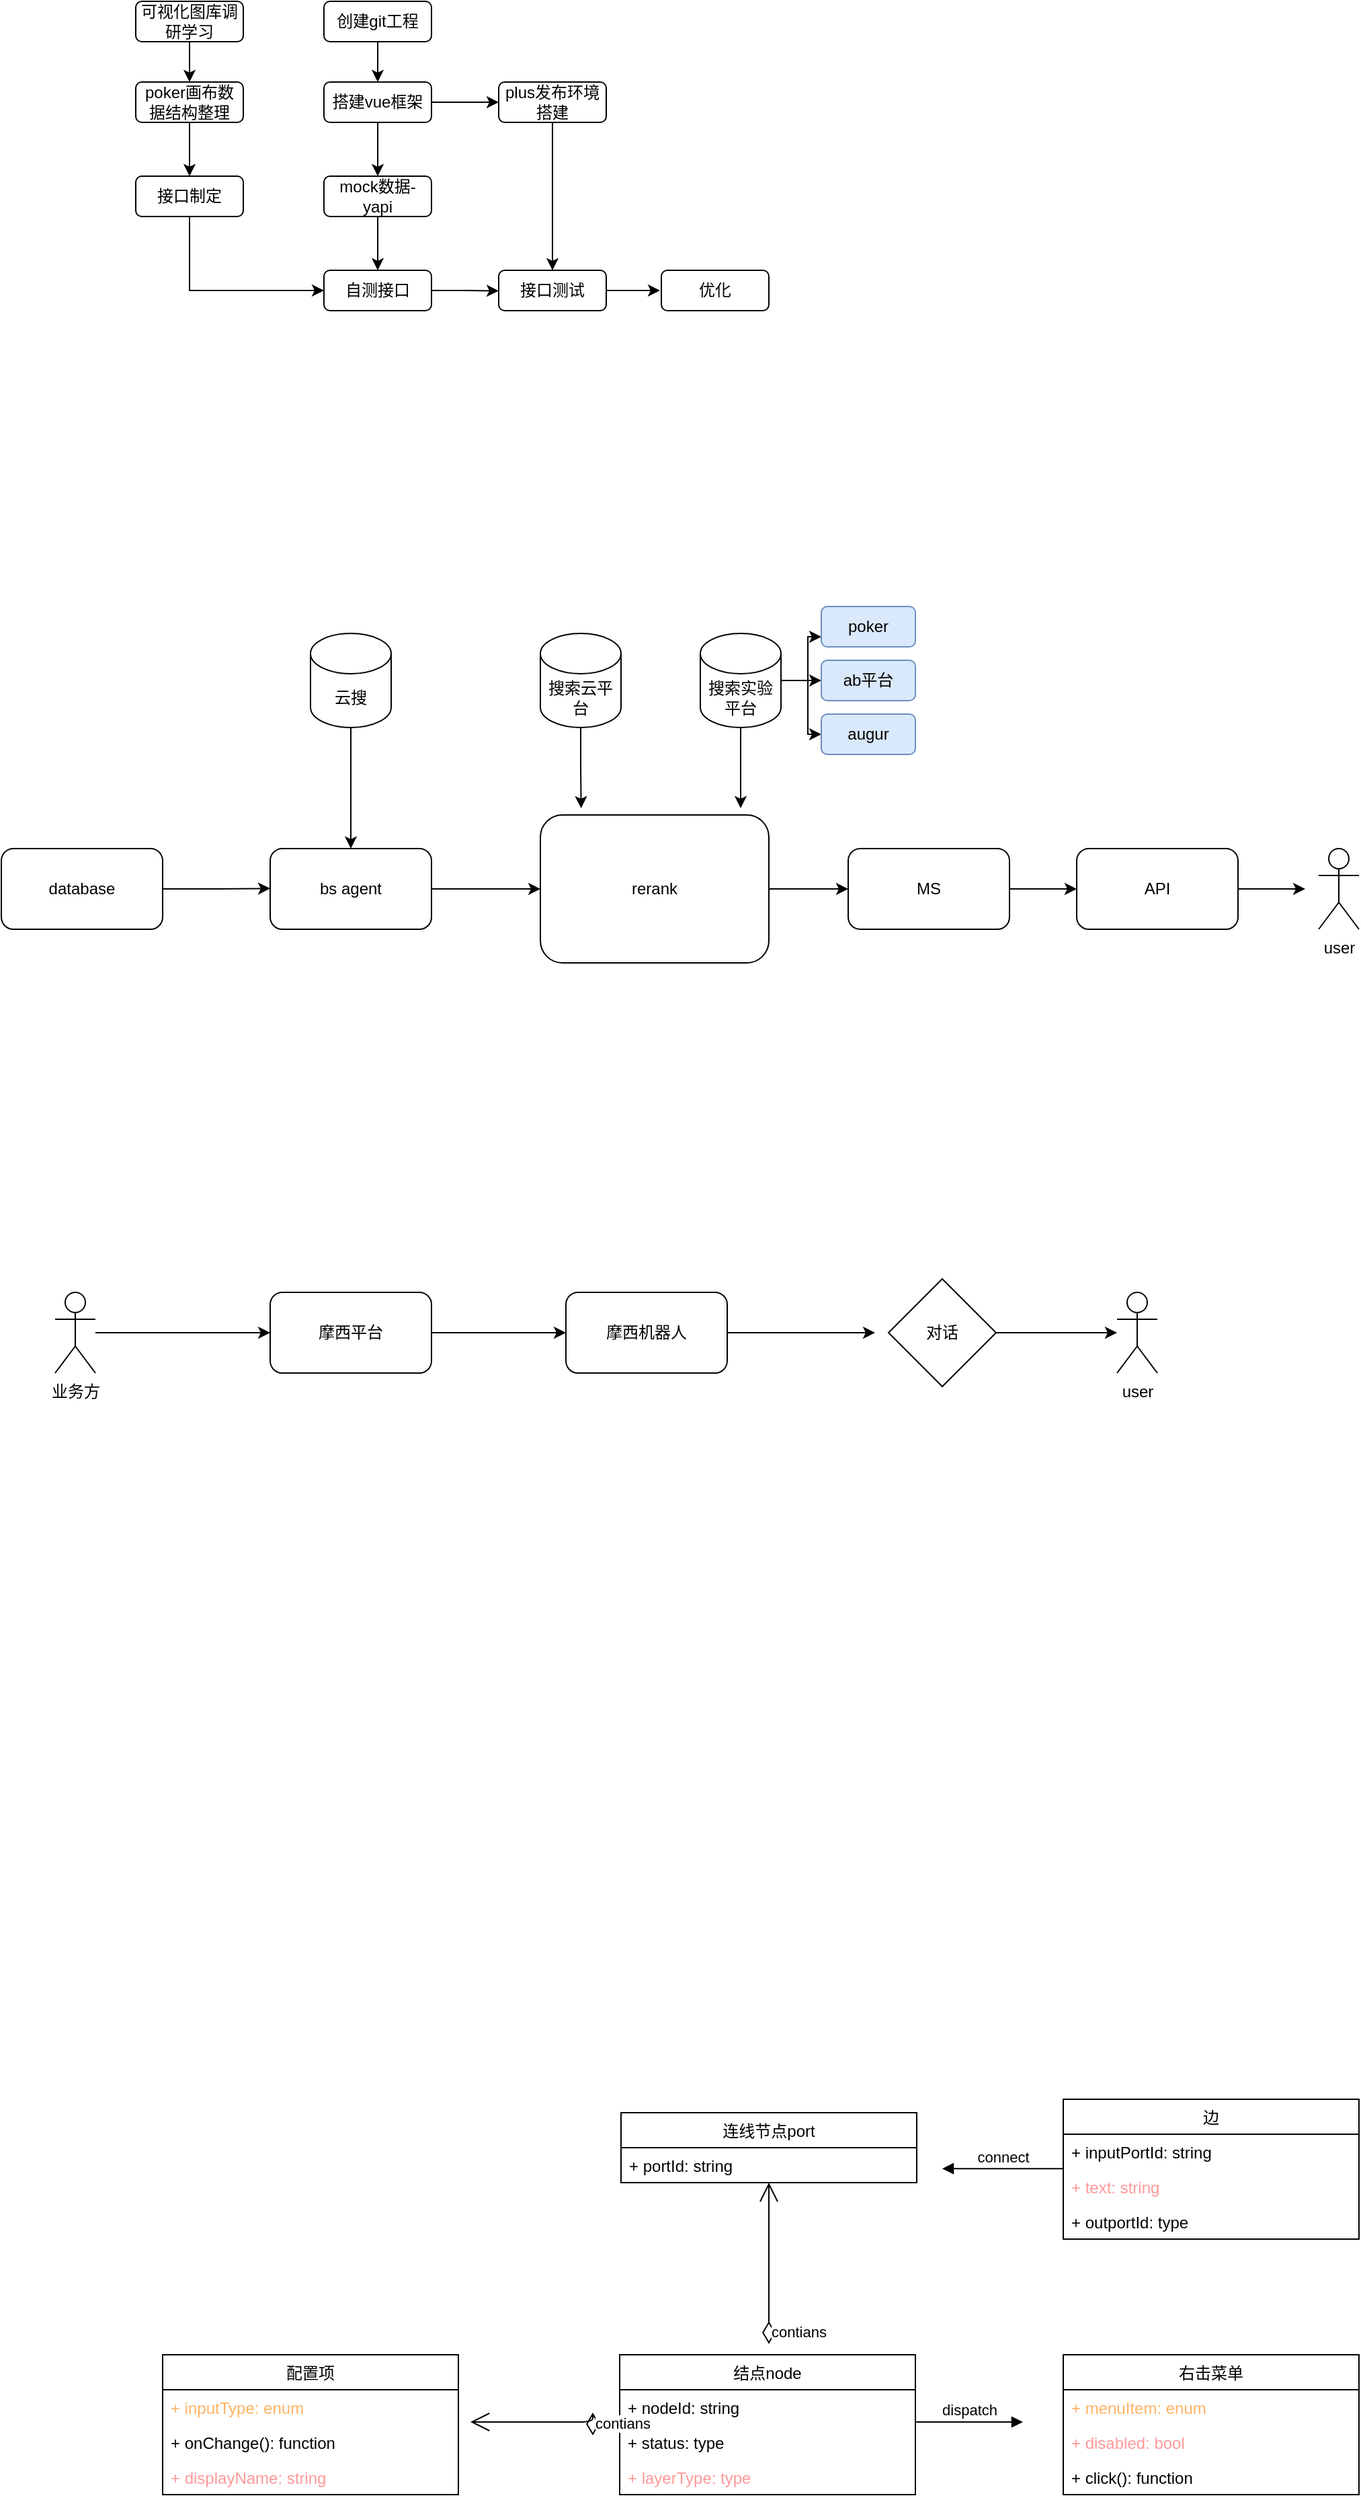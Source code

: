<mxfile version="14.5.4" type="github">
  <diagram id="86kJOD3FTfGB_nQPswBw" name="Page-1">
    <mxGraphModel dx="1188" dy="688" grid="1" gridSize="10" guides="1" tooltips="1" connect="1" arrows="0" fold="1" page="1" pageScale="1" pageWidth="2339" pageHeight="3300" math="0" shadow="0">
      <root>
        <mxCell id="0" />
        <mxCell id="1" parent="0" />
        <mxCell id="sa9-YUfNtSEigvUhd7ZV-4" style="edgeStyle=orthogonalEdgeStyle;rounded=0;orthogonalLoop=1;jettySize=auto;html=1;" parent="1" source="sa9-YUfNtSEigvUhd7ZV-2" edge="1">
          <mxGeometry relative="1" as="geometry">
            <mxPoint x="340" y="140" as="targetPoint" />
          </mxGeometry>
        </mxCell>
        <mxCell id="sa9-YUfNtSEigvUhd7ZV-2" value="创建git工程" style="rounded=1;whiteSpace=wrap;html=1;" parent="1" vertex="1">
          <mxGeometry x="300" y="80" width="80" height="30" as="geometry" />
        </mxCell>
        <mxCell id="sa9-YUfNtSEigvUhd7ZV-6" style="edgeStyle=orthogonalEdgeStyle;rounded=0;orthogonalLoop=1;jettySize=auto;html=1;" parent="1" source="sa9-YUfNtSEigvUhd7ZV-5" edge="1">
          <mxGeometry relative="1" as="geometry">
            <mxPoint x="340" y="210" as="targetPoint" />
          </mxGeometry>
        </mxCell>
        <mxCell id="sa9-YUfNtSEigvUhd7ZV-11" style="edgeStyle=orthogonalEdgeStyle;rounded=0;orthogonalLoop=1;jettySize=auto;html=1;" parent="1" source="sa9-YUfNtSEigvUhd7ZV-5" edge="1">
          <mxGeometry relative="1" as="geometry">
            <mxPoint x="430" y="155" as="targetPoint" />
          </mxGeometry>
        </mxCell>
        <mxCell id="sa9-YUfNtSEigvUhd7ZV-5" value="搭建vue框架" style="rounded=1;whiteSpace=wrap;html=1;" parent="1" vertex="1">
          <mxGeometry x="300" y="140" width="80" height="30" as="geometry" />
        </mxCell>
        <mxCell id="sa9-YUfNtSEigvUhd7ZV-15" style="edgeStyle=orthogonalEdgeStyle;rounded=0;orthogonalLoop=1;jettySize=auto;html=1;exitX=0.5;exitY=1;exitDx=0;exitDy=0;entryX=0.5;entryY=0;entryDx=0;entryDy=0;" parent="1" source="sa9-YUfNtSEigvUhd7ZV-7" target="sa9-YUfNtSEigvUhd7ZV-13" edge="1">
          <mxGeometry relative="1" as="geometry" />
        </mxCell>
        <mxCell id="sa9-YUfNtSEigvUhd7ZV-7" value="mock数据-yapi" style="rounded=1;whiteSpace=wrap;html=1;" parent="1" vertex="1">
          <mxGeometry x="300" y="210" width="80" height="30" as="geometry" />
        </mxCell>
        <mxCell id="sa9-YUfNtSEigvUhd7ZV-10" style="edgeStyle=orthogonalEdgeStyle;rounded=0;orthogonalLoop=1;jettySize=auto;html=1;exitX=0.5;exitY=1;exitDx=0;exitDy=0;entryX=0.5;entryY=0;entryDx=0;entryDy=0;" parent="1" source="sa9-YUfNtSEigvUhd7ZV-8" target="sa9-YUfNtSEigvUhd7ZV-9" edge="1">
          <mxGeometry relative="1" as="geometry" />
        </mxCell>
        <mxCell id="sa9-YUfNtSEigvUhd7ZV-8" value="poker画布数据结构整理" style="rounded=1;whiteSpace=wrap;html=1;" parent="1" vertex="1">
          <mxGeometry x="160" y="140" width="80" height="30" as="geometry" />
        </mxCell>
        <mxCell id="sa9-YUfNtSEigvUhd7ZV-14" style="edgeStyle=orthogonalEdgeStyle;rounded=0;orthogonalLoop=1;jettySize=auto;html=1;exitX=0.5;exitY=1;exitDx=0;exitDy=0;entryX=0;entryY=0.5;entryDx=0;entryDy=0;" parent="1" source="sa9-YUfNtSEigvUhd7ZV-9" target="sa9-YUfNtSEigvUhd7ZV-13" edge="1">
          <mxGeometry relative="1" as="geometry" />
        </mxCell>
        <mxCell id="sa9-YUfNtSEigvUhd7ZV-9" value="接口制定" style="rounded=1;whiteSpace=wrap;html=1;" parent="1" vertex="1">
          <mxGeometry x="160" y="210" width="80" height="30" as="geometry" />
        </mxCell>
        <mxCell id="sa9-YUfNtSEigvUhd7ZV-20" style="edgeStyle=orthogonalEdgeStyle;rounded=0;orthogonalLoop=1;jettySize=auto;html=1;exitX=0.5;exitY=1;exitDx=0;exitDy=0;entryX=0.5;entryY=0;entryDx=0;entryDy=0;" parent="1" source="sa9-YUfNtSEigvUhd7ZV-12" target="sa9-YUfNtSEigvUhd7ZV-19" edge="1">
          <mxGeometry relative="1" as="geometry" />
        </mxCell>
        <mxCell id="sa9-YUfNtSEigvUhd7ZV-12" value="plus发布环境搭建" style="rounded=1;whiteSpace=wrap;html=1;" parent="1" vertex="1">
          <mxGeometry x="430" y="140" width="80" height="30" as="geometry" />
        </mxCell>
        <mxCell id="sa9-YUfNtSEigvUhd7ZV-18" style="edgeStyle=orthogonalEdgeStyle;rounded=0;orthogonalLoop=1;jettySize=auto;html=1;exitX=1;exitY=0.5;exitDx=0;exitDy=0;" parent="1" source="sa9-YUfNtSEigvUhd7ZV-13" edge="1">
          <mxGeometry relative="1" as="geometry">
            <mxPoint x="430" y="295.286" as="targetPoint" />
          </mxGeometry>
        </mxCell>
        <mxCell id="sa9-YUfNtSEigvUhd7ZV-13" value="自测接口" style="rounded=1;whiteSpace=wrap;html=1;" parent="1" vertex="1">
          <mxGeometry x="300" y="280" width="80" height="30" as="geometry" />
        </mxCell>
        <mxCell id="sa9-YUfNtSEigvUhd7ZV-17" style="edgeStyle=orthogonalEdgeStyle;rounded=0;orthogonalLoop=1;jettySize=auto;html=1;exitX=0.5;exitY=1;exitDx=0;exitDy=0;entryX=0.5;entryY=0;entryDx=0;entryDy=0;" parent="1" source="sa9-YUfNtSEigvUhd7ZV-16" target="sa9-YUfNtSEigvUhd7ZV-8" edge="1">
          <mxGeometry relative="1" as="geometry" />
        </mxCell>
        <mxCell id="sa9-YUfNtSEigvUhd7ZV-16" value="可视化图库调研学习" style="rounded=1;whiteSpace=wrap;html=1;" parent="1" vertex="1">
          <mxGeometry x="160" y="80" width="80" height="30" as="geometry" />
        </mxCell>
        <mxCell id="sa9-YUfNtSEigvUhd7ZV-22" style="edgeStyle=orthogonalEdgeStyle;rounded=0;orthogonalLoop=1;jettySize=auto;html=1;" parent="1" source="sa9-YUfNtSEigvUhd7ZV-19" edge="1">
          <mxGeometry relative="1" as="geometry">
            <mxPoint x="550" y="295" as="targetPoint" />
          </mxGeometry>
        </mxCell>
        <mxCell id="sa9-YUfNtSEigvUhd7ZV-19" value="接口测试" style="rounded=1;whiteSpace=wrap;html=1;" parent="1" vertex="1">
          <mxGeometry x="430" y="280" width="80" height="30" as="geometry" />
        </mxCell>
        <mxCell id="sa9-YUfNtSEigvUhd7ZV-23" value="优化" style="rounded=1;whiteSpace=wrap;html=1;" parent="1" vertex="1">
          <mxGeometry x="551" y="280" width="80" height="30" as="geometry" />
        </mxCell>
        <mxCell id="ywekRPkuvrdd1Em90ifP-5" style="edgeStyle=orthogonalEdgeStyle;rounded=0;orthogonalLoop=1;jettySize=auto;html=1;exitX=1;exitY=0.5;exitDx=0;exitDy=0;" parent="1" source="ywekRPkuvrdd1Em90ifP-3" edge="1">
          <mxGeometry relative="1" as="geometry">
            <mxPoint x="260" y="739.667" as="targetPoint" />
          </mxGeometry>
        </mxCell>
        <mxCell id="ywekRPkuvrdd1Em90ifP-3" value="database" style="rounded=1;whiteSpace=wrap;html=1;" parent="1" vertex="1">
          <mxGeometry x="60" y="710" width="120" height="60" as="geometry" />
        </mxCell>
        <mxCell id="ywekRPkuvrdd1Em90ifP-7" style="edgeStyle=orthogonalEdgeStyle;rounded=0;orthogonalLoop=1;jettySize=auto;html=1;exitX=1;exitY=0.5;exitDx=0;exitDy=0;" parent="1" source="ywekRPkuvrdd1Em90ifP-4" target="ywekRPkuvrdd1Em90ifP-6" edge="1">
          <mxGeometry relative="1" as="geometry" />
        </mxCell>
        <mxCell id="ywekRPkuvrdd1Em90ifP-4" value="bs agent" style="rounded=1;whiteSpace=wrap;html=1;" parent="1" vertex="1">
          <mxGeometry x="260" y="710" width="120" height="60" as="geometry" />
        </mxCell>
        <mxCell id="ywekRPkuvrdd1Em90ifP-8" style="edgeStyle=orthogonalEdgeStyle;rounded=0;orthogonalLoop=1;jettySize=auto;html=1;exitX=1;exitY=0.5;exitDx=0;exitDy=0;entryX=0;entryY=0.5;entryDx=0;entryDy=0;" parent="1" source="ywekRPkuvrdd1Em90ifP-6" target="ywekRPkuvrdd1Em90ifP-9" edge="1">
          <mxGeometry relative="1" as="geometry">
            <mxPoint x="670" y="740" as="targetPoint" />
          </mxGeometry>
        </mxCell>
        <mxCell id="ywekRPkuvrdd1Em90ifP-6" value="rerank" style="rounded=1;whiteSpace=wrap;html=1;" parent="1" vertex="1">
          <mxGeometry x="461" y="685" width="170" height="110" as="geometry" />
        </mxCell>
        <mxCell id="ywekRPkuvrdd1Em90ifP-11" style="edgeStyle=orthogonalEdgeStyle;rounded=0;orthogonalLoop=1;jettySize=auto;html=1;exitX=1;exitY=0.5;exitDx=0;exitDy=0;entryX=0;entryY=0.5;entryDx=0;entryDy=0;" parent="1" source="ywekRPkuvrdd1Em90ifP-9" target="ywekRPkuvrdd1Em90ifP-10" edge="1">
          <mxGeometry relative="1" as="geometry" />
        </mxCell>
        <mxCell id="ywekRPkuvrdd1Em90ifP-9" value="MS" style="rounded=1;whiteSpace=wrap;html=1;" parent="1" vertex="1">
          <mxGeometry x="690" y="710" width="120" height="60" as="geometry" />
        </mxCell>
        <mxCell id="ywekRPkuvrdd1Em90ifP-12" style="edgeStyle=orthogonalEdgeStyle;rounded=0;orthogonalLoop=1;jettySize=auto;html=1;" parent="1" source="ywekRPkuvrdd1Em90ifP-10" edge="1">
          <mxGeometry relative="1" as="geometry">
            <mxPoint x="1030" y="740" as="targetPoint" />
          </mxGeometry>
        </mxCell>
        <mxCell id="ywekRPkuvrdd1Em90ifP-10" value="API" style="rounded=1;whiteSpace=wrap;html=1;" parent="1" vertex="1">
          <mxGeometry x="860" y="710" width="120" height="60" as="geometry" />
        </mxCell>
        <object label="user" id="ywekRPkuvrdd1Em90ifP-13">
          <mxCell style="shape=umlActor;verticalLabelPosition=bottom;verticalAlign=top;html=1;outlineConnect=0;" parent="1" vertex="1">
            <mxGeometry x="1040" y="710" width="30" height="60" as="geometry" />
          </mxCell>
        </object>
        <mxCell id="ywekRPkuvrdd1Em90ifP-17" style="edgeStyle=orthogonalEdgeStyle;rounded=0;orthogonalLoop=1;jettySize=auto;html=1;entryX=0.5;entryY=0;entryDx=0;entryDy=0;" parent="1" source="ywekRPkuvrdd1Em90ifP-16" target="ywekRPkuvrdd1Em90ifP-4" edge="1">
          <mxGeometry relative="1" as="geometry" />
        </mxCell>
        <mxCell id="ywekRPkuvrdd1Em90ifP-16" value="云搜" style="shape=cylinder3;whiteSpace=wrap;html=1;boundedLbl=1;backgroundOutline=1;size=15;" parent="1" vertex="1">
          <mxGeometry x="290" y="550" width="60" height="70" as="geometry" />
        </mxCell>
        <mxCell id="ywekRPkuvrdd1Em90ifP-25" style="edgeStyle=orthogonalEdgeStyle;rounded=0;orthogonalLoop=1;jettySize=auto;html=1;exitX=0.5;exitY=1;exitDx=0;exitDy=0;exitPerimeter=0;" parent="1" source="ywekRPkuvrdd1Em90ifP-18" edge="1">
          <mxGeometry relative="1" as="geometry">
            <mxPoint x="491.333" y="680" as="targetPoint" />
          </mxGeometry>
        </mxCell>
        <mxCell id="ywekRPkuvrdd1Em90ifP-18" value="搜索云平台" style="shape=cylinder3;whiteSpace=wrap;html=1;boundedLbl=1;backgroundOutline=1;size=15;" parent="1" vertex="1">
          <mxGeometry x="461" y="550" width="60" height="70" as="geometry" />
        </mxCell>
        <mxCell id="ywekRPkuvrdd1Em90ifP-24" style="edgeStyle=orthogonalEdgeStyle;rounded=0;orthogonalLoop=1;jettySize=auto;html=1;" parent="1" source="ywekRPkuvrdd1Em90ifP-19" edge="1">
          <mxGeometry relative="1" as="geometry">
            <mxPoint x="610" y="680" as="targetPoint" />
          </mxGeometry>
        </mxCell>
        <mxCell id="ywekRPkuvrdd1Em90ifP-38" style="edgeStyle=orthogonalEdgeStyle;rounded=0;orthogonalLoop=1;jettySize=auto;html=1;entryX=0;entryY=0.75;entryDx=0;entryDy=0;" parent="1" source="ywekRPkuvrdd1Em90ifP-19" target="ywekRPkuvrdd1Em90ifP-35" edge="1">
          <mxGeometry relative="1" as="geometry" />
        </mxCell>
        <mxCell id="ywekRPkuvrdd1Em90ifP-39" style="edgeStyle=orthogonalEdgeStyle;rounded=0;orthogonalLoop=1;jettySize=auto;html=1;entryX=0;entryY=0.5;entryDx=0;entryDy=0;" parent="1" source="ywekRPkuvrdd1Em90ifP-19" target="ywekRPkuvrdd1Em90ifP-37" edge="1">
          <mxGeometry relative="1" as="geometry" />
        </mxCell>
        <mxCell id="ywekRPkuvrdd1Em90ifP-40" style="edgeStyle=orthogonalEdgeStyle;rounded=0;orthogonalLoop=1;jettySize=auto;html=1;entryX=0;entryY=0.5;entryDx=0;entryDy=0;" parent="1" source="ywekRPkuvrdd1Em90ifP-19" target="ywekRPkuvrdd1Em90ifP-36" edge="1">
          <mxGeometry relative="1" as="geometry" />
        </mxCell>
        <mxCell id="ywekRPkuvrdd1Em90ifP-19" value="搜索实验平台" style="shape=cylinder3;whiteSpace=wrap;html=1;boundedLbl=1;backgroundOutline=1;size=15;" parent="1" vertex="1">
          <mxGeometry x="580" y="550" width="60" height="70" as="geometry" />
        </mxCell>
        <mxCell id="ywekRPkuvrdd1Em90ifP-30" style="edgeStyle=orthogonalEdgeStyle;rounded=0;orthogonalLoop=1;jettySize=auto;html=1;entryX=0;entryY=0.5;entryDx=0;entryDy=0;" parent="1" source="ywekRPkuvrdd1Em90ifP-28" target="ywekRPkuvrdd1Em90ifP-29" edge="1">
          <mxGeometry relative="1" as="geometry" />
        </mxCell>
        <mxCell id="ywekRPkuvrdd1Em90ifP-28" value="摩西平台" style="rounded=1;whiteSpace=wrap;html=1;" parent="1" vertex="1">
          <mxGeometry x="260" y="1040" width="120" height="60" as="geometry" />
        </mxCell>
        <mxCell id="ywekRPkuvrdd1Em90ifP-34" style="edgeStyle=orthogonalEdgeStyle;rounded=0;orthogonalLoop=1;jettySize=auto;html=1;" parent="1" source="ywekRPkuvrdd1Em90ifP-29" edge="1">
          <mxGeometry relative="1" as="geometry">
            <mxPoint x="710" y="1070" as="targetPoint" />
          </mxGeometry>
        </mxCell>
        <mxCell id="ywekRPkuvrdd1Em90ifP-29" value="摩西机器人" style="rounded=1;whiteSpace=wrap;html=1;" parent="1" vertex="1">
          <mxGeometry x="480" y="1040" width="120" height="60" as="geometry" />
        </mxCell>
        <mxCell id="ywekRPkuvrdd1Em90ifP-32" style="edgeStyle=orthogonalEdgeStyle;rounded=0;orthogonalLoop=1;jettySize=auto;html=1;entryX=0;entryY=0.5;entryDx=0;entryDy=0;" parent="1" source="ywekRPkuvrdd1Em90ifP-31" target="ywekRPkuvrdd1Em90ifP-28" edge="1">
          <mxGeometry relative="1" as="geometry" />
        </mxCell>
        <object label="业务方" id="ywekRPkuvrdd1Em90ifP-31">
          <mxCell style="shape=umlActor;verticalLabelPosition=bottom;verticalAlign=top;html=1;outlineConnect=0;" parent="1" vertex="1">
            <mxGeometry x="100" y="1040" width="30" height="60" as="geometry" />
          </mxCell>
        </object>
        <object label="user" id="ywekRPkuvrdd1Em90ifP-33">
          <mxCell style="shape=umlActor;verticalLabelPosition=bottom;verticalAlign=top;html=1;outlineConnect=0;" parent="1" vertex="1">
            <mxGeometry x="890" y="1040" width="30" height="60" as="geometry" />
          </mxCell>
        </object>
        <mxCell id="ywekRPkuvrdd1Em90ifP-35" value="poker" style="rounded=1;whiteSpace=wrap;html=1;fillColor=#dae8fc;strokeColor=#6c8ebf;" parent="1" vertex="1">
          <mxGeometry x="670" y="530" width="70" height="30" as="geometry" />
        </mxCell>
        <mxCell id="ywekRPkuvrdd1Em90ifP-36" value="augur" style="rounded=1;whiteSpace=wrap;html=1;fillColor=#dae8fc;strokeColor=#6c8ebf;" parent="1" vertex="1">
          <mxGeometry x="670" y="610" width="70" height="30" as="geometry" />
        </mxCell>
        <mxCell id="ywekRPkuvrdd1Em90ifP-37" value="ab平台" style="rounded=1;whiteSpace=wrap;html=1;fillColor=#dae8fc;strokeColor=#6c8ebf;" parent="1" vertex="1">
          <mxGeometry x="670" y="570" width="70" height="30" as="geometry" />
        </mxCell>
        <mxCell id="ywekRPkuvrdd1Em90ifP-44" style="edgeStyle=orthogonalEdgeStyle;rounded=0;orthogonalLoop=1;jettySize=auto;html=1;" parent="1" source="ywekRPkuvrdd1Em90ifP-43" target="ywekRPkuvrdd1Em90ifP-33" edge="1">
          <mxGeometry relative="1" as="geometry" />
        </mxCell>
        <mxCell id="ywekRPkuvrdd1Em90ifP-43" value="对话" style="rhombus;whiteSpace=wrap;html=1;" parent="1" vertex="1">
          <mxGeometry x="720" y="1030" width="80" height="80" as="geometry" />
        </mxCell>
        <mxCell id="eOGVmBGZx5xUhYykwasX-13" value="结点node" style="swimlane;fontStyle=0;childLayout=stackLayout;horizontal=1;startSize=26;fillColor=none;horizontalStack=0;resizeParent=1;resizeParentMax=0;resizeLast=0;collapsible=1;marginBottom=0;" vertex="1" parent="1">
          <mxGeometry x="520" y="1830" width="220" height="104" as="geometry" />
        </mxCell>
        <mxCell id="eOGVmBGZx5xUhYykwasX-14" value="+ nodeId: string" style="text;strokeColor=none;fillColor=none;align=left;verticalAlign=top;spacingLeft=4;spacingRight=4;overflow=hidden;rotatable=0;points=[[0,0.5],[1,0.5]];portConstraint=eastwest;" vertex="1" parent="eOGVmBGZx5xUhYykwasX-13">
          <mxGeometry y="26" width="220" height="26" as="geometry" />
        </mxCell>
        <mxCell id="eOGVmBGZx5xUhYykwasX-15" value="+ status: type" style="text;strokeColor=none;fillColor=none;align=left;verticalAlign=top;spacingLeft=4;spacingRight=4;overflow=hidden;rotatable=0;points=[[0,0.5],[1,0.5]];portConstraint=eastwest;" vertex="1" parent="eOGVmBGZx5xUhYykwasX-13">
          <mxGeometry y="52" width="220" height="26" as="geometry" />
        </mxCell>
        <mxCell id="eOGVmBGZx5xUhYykwasX-16" value="+ layerType: type" style="text;strokeColor=none;fillColor=none;align=left;verticalAlign=top;spacingLeft=4;spacingRight=4;overflow=hidden;rotatable=0;points=[[0,0.5],[1,0.5]];portConstraint=eastwest;fontColor=#FF9999;" vertex="1" parent="eOGVmBGZx5xUhYykwasX-13">
          <mxGeometry y="78" width="220" height="26" as="geometry" />
        </mxCell>
        <mxCell id="eOGVmBGZx5xUhYykwasX-17" value="边" style="swimlane;fontStyle=0;childLayout=stackLayout;horizontal=1;startSize=26;fillColor=none;horizontalStack=0;resizeParent=1;resizeParentMax=0;resizeLast=0;collapsible=1;marginBottom=0;" vertex="1" parent="1">
          <mxGeometry x="850" y="1640" width="220" height="104" as="geometry" />
        </mxCell>
        <mxCell id="eOGVmBGZx5xUhYykwasX-18" value="+ inputPortId: string" style="text;strokeColor=none;fillColor=none;align=left;verticalAlign=top;spacingLeft=4;spacingRight=4;overflow=hidden;rotatable=0;points=[[0,0.5],[1,0.5]];portConstraint=eastwest;" vertex="1" parent="eOGVmBGZx5xUhYykwasX-17">
          <mxGeometry y="26" width="220" height="26" as="geometry" />
        </mxCell>
        <mxCell id="eOGVmBGZx5xUhYykwasX-19" value="+ text: string" style="text;strokeColor=none;fillColor=none;align=left;verticalAlign=top;spacingLeft=4;spacingRight=4;overflow=hidden;rotatable=0;points=[[0,0.5],[1,0.5]];portConstraint=eastwest;fontColor=#FF9999;" vertex="1" parent="eOGVmBGZx5xUhYykwasX-17">
          <mxGeometry y="52" width="220" height="26" as="geometry" />
        </mxCell>
        <mxCell id="eOGVmBGZx5xUhYykwasX-20" value="+ outportId: type" style="text;strokeColor=none;fillColor=none;align=left;verticalAlign=top;spacingLeft=4;spacingRight=4;overflow=hidden;rotatable=0;points=[[0,0.5],[1,0.5]];portConstraint=eastwest;" vertex="1" parent="eOGVmBGZx5xUhYykwasX-17">
          <mxGeometry y="78" width="220" height="26" as="geometry" />
        </mxCell>
        <mxCell id="eOGVmBGZx5xUhYykwasX-21" value="右击菜单" style="swimlane;fontStyle=0;childLayout=stackLayout;horizontal=1;startSize=26;fillColor=none;horizontalStack=0;resizeParent=1;resizeParentMax=0;resizeLast=0;collapsible=1;marginBottom=0;" vertex="1" parent="1">
          <mxGeometry x="850" y="1830" width="220" height="104" as="geometry" />
        </mxCell>
        <mxCell id="eOGVmBGZx5xUhYykwasX-22" value="+ menuItem: enum" style="text;strokeColor=none;fillColor=none;align=left;verticalAlign=top;spacingLeft=4;spacingRight=4;overflow=hidden;rotatable=0;points=[[0,0.5],[1,0.5]];portConstraint=eastwest;fontColor=#FFB366;" vertex="1" parent="eOGVmBGZx5xUhYykwasX-21">
          <mxGeometry y="26" width="220" height="26" as="geometry" />
        </mxCell>
        <mxCell id="eOGVmBGZx5xUhYykwasX-23" value="+ disabled: bool" style="text;strokeColor=none;fillColor=none;align=left;verticalAlign=top;spacingLeft=4;spacingRight=4;overflow=hidden;rotatable=0;points=[[0,0.5],[1,0.5]];portConstraint=eastwest;fontColor=#FF9999;" vertex="1" parent="eOGVmBGZx5xUhYykwasX-21">
          <mxGeometry y="52" width="220" height="26" as="geometry" />
        </mxCell>
        <mxCell id="eOGVmBGZx5xUhYykwasX-24" value="+ click(): function&#xa;" style="text;strokeColor=none;fillColor=none;align=left;verticalAlign=top;spacingLeft=4;spacingRight=4;overflow=hidden;rotatable=0;points=[[0,0.5],[1,0.5]];portConstraint=eastwest;" vertex="1" parent="eOGVmBGZx5xUhYykwasX-21">
          <mxGeometry y="78" width="220" height="26" as="geometry" />
        </mxCell>
        <mxCell id="eOGVmBGZx5xUhYykwasX-25" value="配置项" style="swimlane;fontStyle=0;childLayout=stackLayout;horizontal=1;startSize=26;fillColor=none;horizontalStack=0;resizeParent=1;resizeParentMax=0;resizeLast=0;collapsible=1;marginBottom=0;" vertex="1" parent="1">
          <mxGeometry x="180" y="1830" width="220" height="104" as="geometry" />
        </mxCell>
        <mxCell id="eOGVmBGZx5xUhYykwasX-26" value="+ inputType: enum" style="text;strokeColor=none;fillColor=none;align=left;verticalAlign=top;spacingLeft=4;spacingRight=4;overflow=hidden;rotatable=0;points=[[0,0.5],[1,0.5]];portConstraint=eastwest;fontColor=#FFB366;" vertex="1" parent="eOGVmBGZx5xUhYykwasX-25">
          <mxGeometry y="26" width="220" height="26" as="geometry" />
        </mxCell>
        <mxCell id="eOGVmBGZx5xUhYykwasX-27" value="+ onChange(): function" style="text;strokeColor=none;fillColor=none;align=left;verticalAlign=top;spacingLeft=4;spacingRight=4;overflow=hidden;rotatable=0;points=[[0,0.5],[1,0.5]];portConstraint=eastwest;" vertex="1" parent="eOGVmBGZx5xUhYykwasX-25">
          <mxGeometry y="52" width="220" height="26" as="geometry" />
        </mxCell>
        <mxCell id="eOGVmBGZx5xUhYykwasX-28" value="+ displayName: string" style="text;strokeColor=none;fillColor=none;align=left;verticalAlign=top;spacingLeft=4;spacingRight=4;overflow=hidden;rotatable=0;points=[[0,0.5],[1,0.5]];portConstraint=eastwest;fontColor=#FF9999;" vertex="1" parent="eOGVmBGZx5xUhYykwasX-25">
          <mxGeometry y="78" width="220" height="26" as="geometry" />
        </mxCell>
        <mxCell id="eOGVmBGZx5xUhYykwasX-29" value="连线节点port" style="swimlane;fontStyle=0;childLayout=stackLayout;horizontal=1;startSize=26;fillColor=none;horizontalStack=0;resizeParent=1;resizeParentMax=0;resizeLast=0;collapsible=1;marginBottom=0;" vertex="1" parent="1">
          <mxGeometry x="521" y="1650" width="220" height="52" as="geometry" />
        </mxCell>
        <mxCell id="eOGVmBGZx5xUhYykwasX-30" value="+ portId: string" style="text;strokeColor=none;fillColor=none;align=left;verticalAlign=top;spacingLeft=4;spacingRight=4;overflow=hidden;rotatable=0;points=[[0,0.5],[1,0.5]];portConstraint=eastwest;" vertex="1" parent="eOGVmBGZx5xUhYykwasX-29">
          <mxGeometry y="26" width="220" height="26" as="geometry" />
        </mxCell>
        <mxCell id="eOGVmBGZx5xUhYykwasX-41" value="contians&lt;br&gt;" style="endArrow=open;html=1;endSize=12;startArrow=diamondThin;startSize=14;startFill=0;edgeStyle=orthogonalEdgeStyle;align=left;verticalAlign=bottom;" edge="1" parent="1">
          <mxGeometry x="-1" relative="1" as="geometry">
            <mxPoint x="631" y="1822" as="sourcePoint" />
            <mxPoint x="631" y="1702" as="targetPoint" />
            <Array as="points">
              <mxPoint x="631" y="1752" />
              <mxPoint x="631" y="1752" />
            </Array>
            <mxPoint as="offset" />
          </mxGeometry>
        </mxCell>
        <mxCell id="eOGVmBGZx5xUhYykwasX-43" value="dispatch" style="html=1;verticalAlign=bottom;endArrow=block;" edge="1" parent="1">
          <mxGeometry width="80" relative="1" as="geometry">
            <mxPoint x="740" y="1880" as="sourcePoint" />
            <mxPoint x="820" y="1880" as="targetPoint" />
          </mxGeometry>
        </mxCell>
        <mxCell id="eOGVmBGZx5xUhYykwasX-45" value="contians&lt;br&gt;" style="endArrow=open;html=1;endSize=12;startArrow=diamondThin;startSize=14;startFill=0;edgeStyle=orthogonalEdgeStyle;align=left;verticalAlign=bottom;" edge="1" parent="1">
          <mxGeometry x="-1" relative="1" as="geometry">
            <mxPoint x="500" y="1890" as="sourcePoint" />
            <mxPoint x="409" y="1880" as="targetPoint" />
            <Array as="points">
              <mxPoint x="409" y="1880" />
              <mxPoint x="409" y="1880" />
            </Array>
            <mxPoint as="offset" />
          </mxGeometry>
        </mxCell>
        <mxCell id="eOGVmBGZx5xUhYykwasX-46" value="connect" style="html=1;verticalAlign=bottom;endArrow=block;" edge="1" parent="1">
          <mxGeometry width="80" relative="1" as="geometry">
            <mxPoint x="850" y="1691.58" as="sourcePoint" />
            <mxPoint x="760" y="1691.58" as="targetPoint" />
          </mxGeometry>
        </mxCell>
      </root>
    </mxGraphModel>
  </diagram>
</mxfile>

